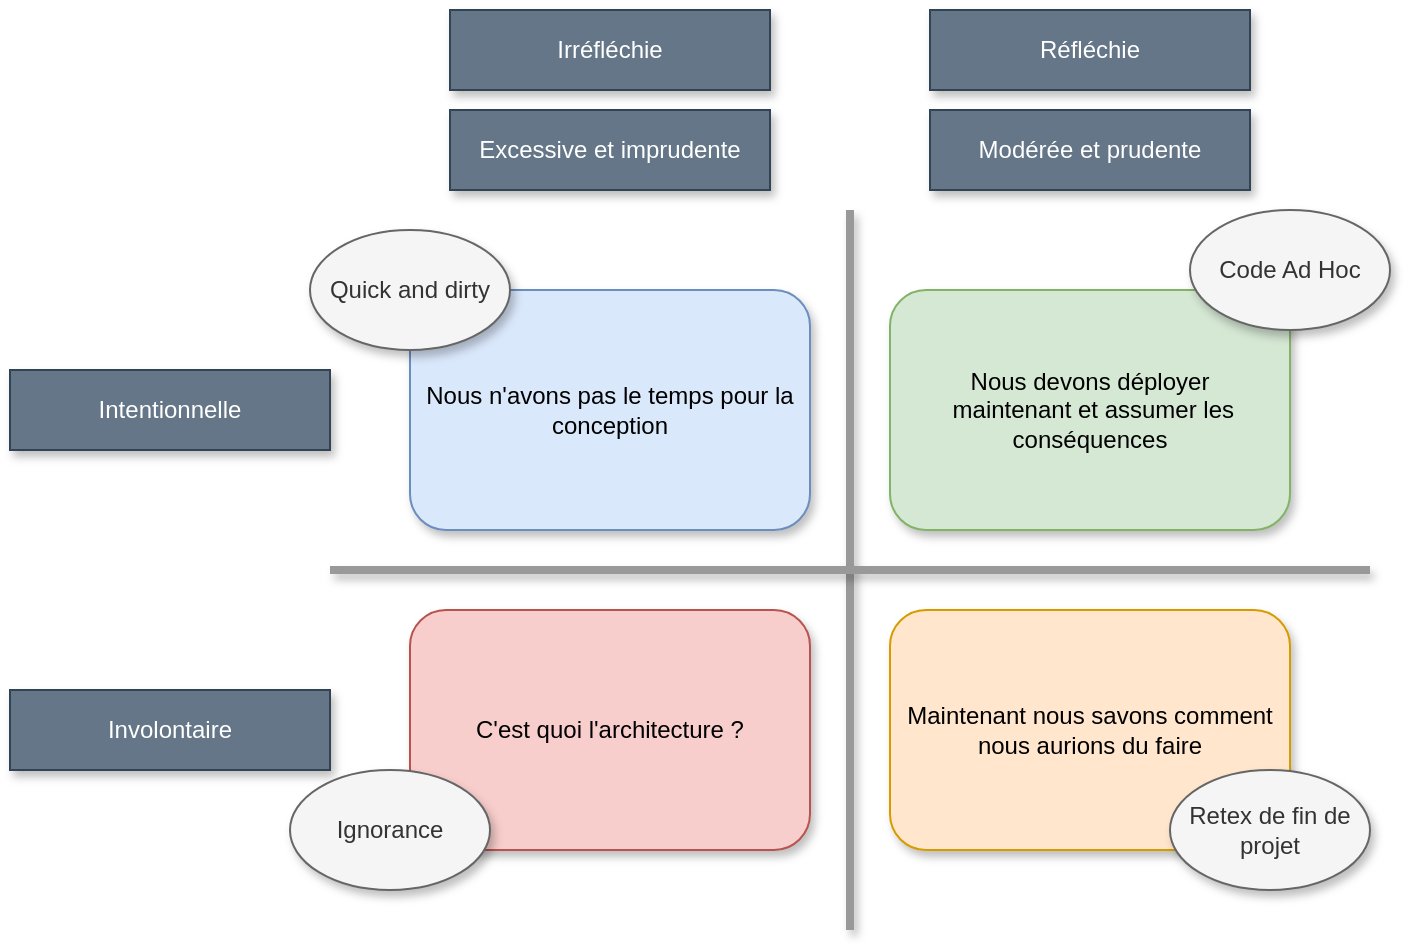 <mxfile version="22.0.3" type="device">
  <diagram name="Page-1" id="Ox6x_V3IcpUCxxCVKWnX">
    <mxGraphModel dx="2261" dy="843" grid="1" gridSize="10" guides="1" tooltips="1" connect="1" arrows="1" fold="1" page="1" pageScale="1" pageWidth="827" pageHeight="1169" math="0" shadow="0">
      <root>
        <mxCell id="0" />
        <mxCell id="1" parent="0" />
        <mxCell id="EAL90NzlQMEruYIv2vaX-1" value="Nous n&#39;avons pas le temps pour la conception" style="rounded=1;whiteSpace=wrap;html=1;fillColor=#dae8fc;strokeColor=#6c8ebf;shadow=1;" vertex="1" parent="1">
          <mxGeometry y="160" width="200" height="120" as="geometry" />
        </mxCell>
        <mxCell id="EAL90NzlQMEruYIv2vaX-2" value="Nous devons déployer&lt;br&gt;&amp;nbsp;maintenant et assumer les conséquences" style="rounded=1;whiteSpace=wrap;html=1;fillColor=#d5e8d4;strokeColor=#82b366;shadow=1;" vertex="1" parent="1">
          <mxGeometry x="240" y="160" width="200" height="120" as="geometry" />
        </mxCell>
        <mxCell id="EAL90NzlQMEruYIv2vaX-3" value="C&#39;est quoi l&#39;architecture ?" style="rounded=1;whiteSpace=wrap;html=1;fillColor=#f8cecc;strokeColor=#b85450;shadow=1;" vertex="1" parent="1">
          <mxGeometry y="320" width="200" height="120" as="geometry" />
        </mxCell>
        <mxCell id="EAL90NzlQMEruYIv2vaX-4" value="Maintenant nous savons comment nous aurions du faire" style="rounded=1;whiteSpace=wrap;html=1;fillColor=#ffe6cc;strokeColor=#d79b00;shadow=1;" vertex="1" parent="1">
          <mxGeometry x="240" y="320" width="200" height="120" as="geometry" />
        </mxCell>
        <mxCell id="EAL90NzlQMEruYIv2vaX-5" value="Irréfléchie" style="text;html=1;strokeColor=#314354;fillColor=#647687;align=center;verticalAlign=middle;whiteSpace=wrap;rounded=0;fontColor=#ffffff;shadow=1;" vertex="1" parent="1">
          <mxGeometry x="20" y="20" width="160" height="40" as="geometry" />
        </mxCell>
        <mxCell id="EAL90NzlQMEruYIv2vaX-6" value="Réfléchie" style="text;html=1;strokeColor=#314354;fillColor=#647687;align=center;verticalAlign=middle;whiteSpace=wrap;rounded=0;fontColor=#ffffff;shadow=1;" vertex="1" parent="1">
          <mxGeometry x="260" y="20" width="160" height="40" as="geometry" />
        </mxCell>
        <mxCell id="EAL90NzlQMEruYIv2vaX-7" value="Intentionnelle" style="text;html=1;strokeColor=#314354;fillColor=#647687;align=center;verticalAlign=middle;whiteSpace=wrap;rounded=0;fontColor=#ffffff;shadow=1;" vertex="1" parent="1">
          <mxGeometry x="-200" y="200" width="160" height="40" as="geometry" />
        </mxCell>
        <mxCell id="EAL90NzlQMEruYIv2vaX-8" value="Involontaire" style="text;html=1;strokeColor=#314354;fillColor=#647687;align=center;verticalAlign=middle;whiteSpace=wrap;rounded=0;fontColor=#ffffff;shadow=1;" vertex="1" parent="1">
          <mxGeometry x="-200" y="360" width="160" height="40" as="geometry" />
        </mxCell>
        <mxCell id="EAL90NzlQMEruYIv2vaX-9" value="Excessive et imprudente" style="text;html=1;strokeColor=#314354;fillColor=#647687;align=center;verticalAlign=middle;whiteSpace=wrap;rounded=0;fontColor=#ffffff;shadow=1;" vertex="1" parent="1">
          <mxGeometry x="20" y="70" width="160" height="40" as="geometry" />
        </mxCell>
        <mxCell id="EAL90NzlQMEruYIv2vaX-10" value="Modérée et prudente" style="text;html=1;strokeColor=#314354;fillColor=#647687;align=center;verticalAlign=middle;whiteSpace=wrap;rounded=0;fontColor=#ffffff;shadow=1;" vertex="1" parent="1">
          <mxGeometry x="260" y="70" width="160" height="40" as="geometry" />
        </mxCell>
        <mxCell id="EAL90NzlQMEruYIv2vaX-11" value="Ignorance" style="ellipse;whiteSpace=wrap;html=1;fillColor=#f5f5f5;fontColor=#333333;strokeColor=#666666;shadow=1;" vertex="1" parent="1">
          <mxGeometry x="-60" y="400" width="100" height="60" as="geometry" />
        </mxCell>
        <mxCell id="EAL90NzlQMEruYIv2vaX-12" value="Quick and dirty" style="ellipse;whiteSpace=wrap;html=1;fillColor=#f5f5f5;fontColor=#333333;strokeColor=#666666;shadow=1;" vertex="1" parent="1">
          <mxGeometry x="-50" y="130" width="100" height="60" as="geometry" />
        </mxCell>
        <mxCell id="EAL90NzlQMEruYIv2vaX-13" value="Code Ad Hoc" style="ellipse;whiteSpace=wrap;html=1;fillColor=#f5f5f5;fontColor=#333333;strokeColor=#666666;shadow=1;" vertex="1" parent="1">
          <mxGeometry x="390" y="120" width="100" height="60" as="geometry" />
        </mxCell>
        <mxCell id="EAL90NzlQMEruYIv2vaX-14" value="Retex de fin de projet" style="ellipse;whiteSpace=wrap;html=1;fillColor=#f5f5f5;fontColor=#333333;strokeColor=#666666;shadow=1;" vertex="1" parent="1">
          <mxGeometry x="380" y="400" width="100" height="60" as="geometry" />
        </mxCell>
        <mxCell id="EAL90NzlQMEruYIv2vaX-15" value="" style="endArrow=none;html=1;rounded=0;strokeWidth=4;fillColor=#f5f5f5;strokeColor=#999999;shadow=1;" edge="1" parent="1">
          <mxGeometry width="50" height="50" relative="1" as="geometry">
            <mxPoint x="220" y="480" as="sourcePoint" />
            <mxPoint x="220" y="120" as="targetPoint" />
          </mxGeometry>
        </mxCell>
        <mxCell id="EAL90NzlQMEruYIv2vaX-16" value="" style="endArrow=none;html=1;rounded=0;strokeWidth=4;fillColor=#f5f5f5;strokeColor=#999999;shadow=1;" edge="1" parent="1">
          <mxGeometry width="50" height="50" relative="1" as="geometry">
            <mxPoint x="-40" y="300" as="sourcePoint" />
            <mxPoint x="480" y="300" as="targetPoint" />
          </mxGeometry>
        </mxCell>
      </root>
    </mxGraphModel>
  </diagram>
</mxfile>

